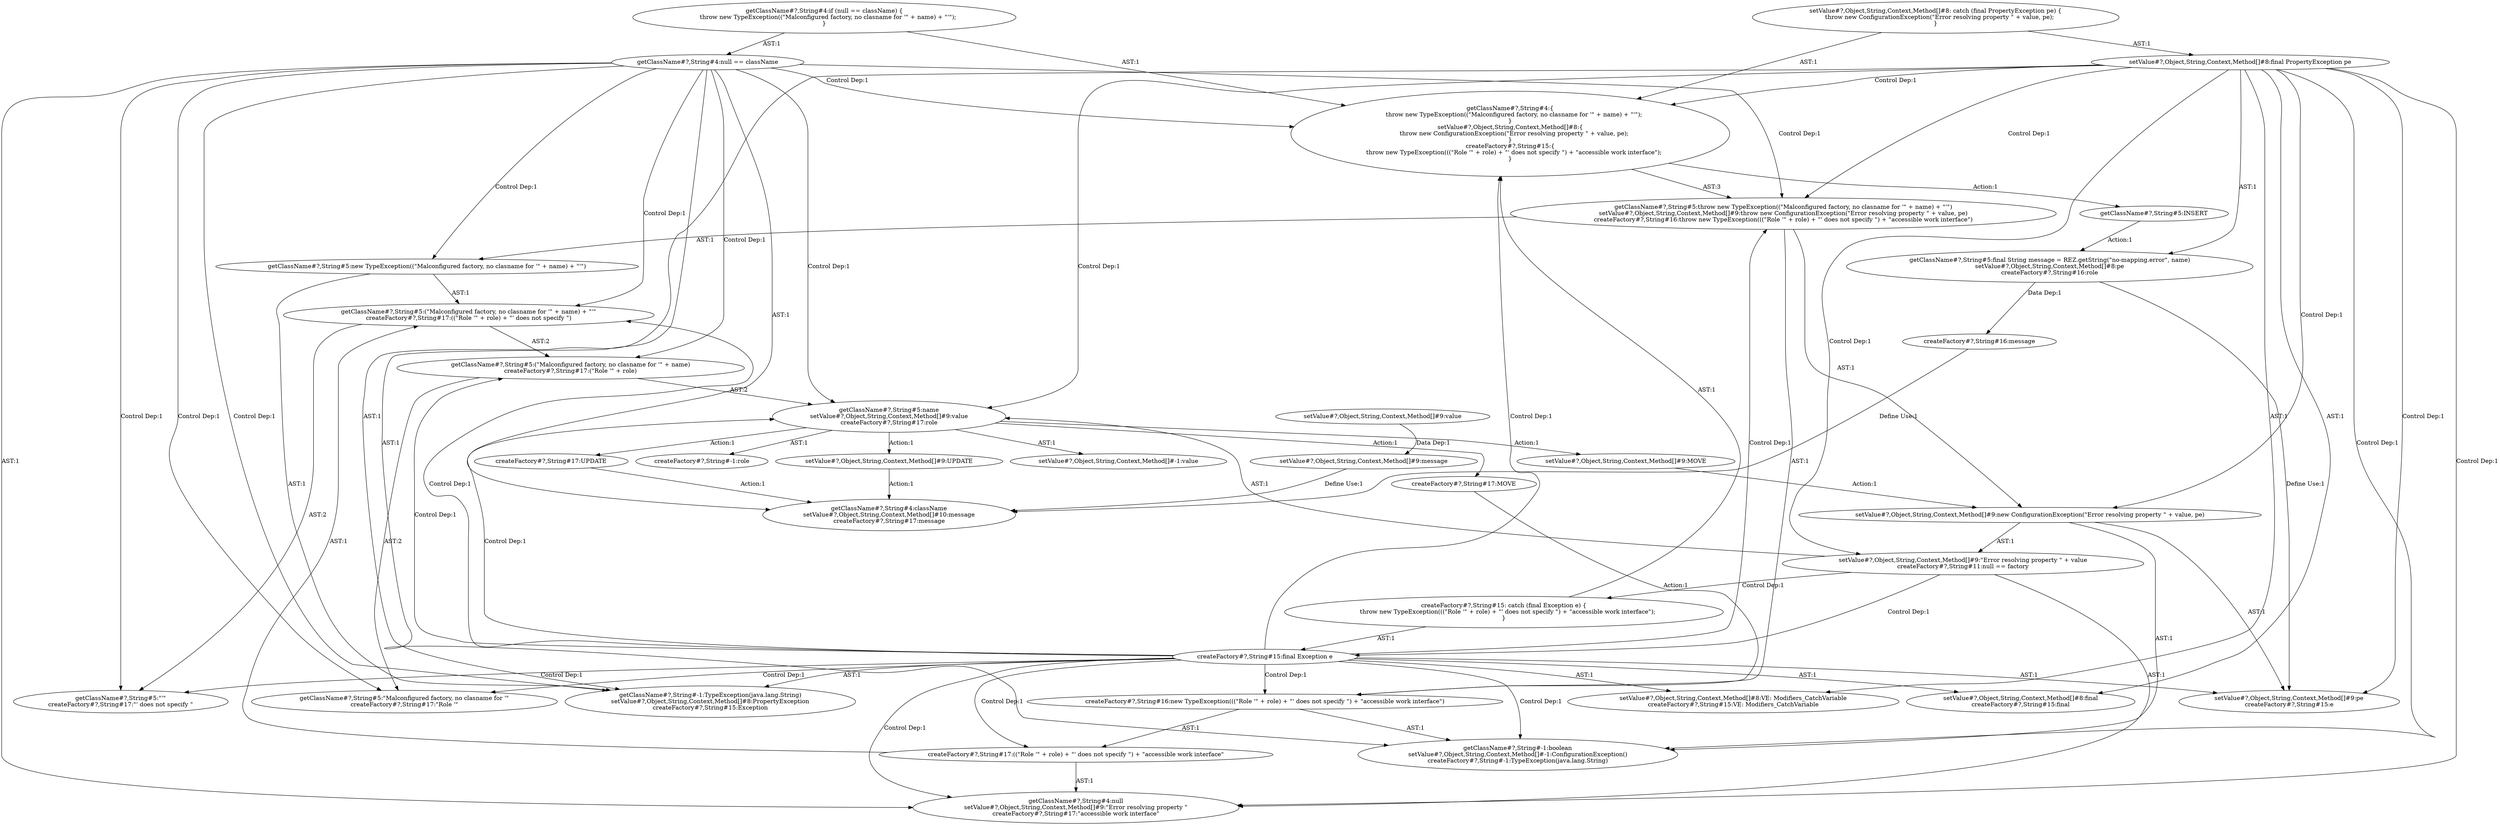 digraph "Pattern" {
0 [label="getClassName#?,String#5:INSERT" shape=ellipse]
1 [label="getClassName#?,String#4:\{
    throw new TypeException((\"Malconfigured factory, no clasname for '\" + name) + \"'\");
\}
setValue#?,Object,String,Context,Method[]#8:\{
    throw new ConfigurationException(\"Error resolving property \" + value, pe);
\}
createFactory#?,String#15:\{
    throw new TypeException(((\"Role '\" + role) + \"' does not specify \") + \"accessible work interface\");
\}" shape=ellipse]
2 [label="getClassName#?,String#4:null == className" shape=ellipse]
3 [label="getClassName#?,String#4:if (null == className) \{
    throw new TypeException((\"Malconfigured factory, no clasname for '\" + name) + \"'\");
\}" shape=ellipse]
4 [label="getClassName#?,String#-1:boolean
setValue#?,Object,String,Context,Method[]#-1:ConfigurationException()
createFactory#?,String#-1:TypeException(java.lang.String)" shape=ellipse]
5 [label="getClassName#?,String#4:null
setValue#?,Object,String,Context,Method[]#9:\"Error resolving property \"
createFactory#?,String#17:\"accessible work interface\"" shape=ellipse]
6 [label="getClassName#?,String#4:className
setValue#?,Object,String,Context,Method[]#10:message
createFactory#?,String#17:message" shape=ellipse]
7 [label="getClassName#?,String#5:throw new TypeException((\"Malconfigured factory, no clasname for '\" + name) + \"'\")
setValue#?,Object,String,Context,Method[]#9:throw new ConfigurationException(\"Error resolving property \" + value, pe)
createFactory#?,String#16:throw new TypeException(((\"Role '\" + role) + \"' does not specify \") + \"accessible work interface\")" shape=ellipse]
8 [label="getClassName#?,String#5:new TypeException((\"Malconfigured factory, no clasname for '\" + name) + \"'\")" shape=ellipse]
9 [label="getClassName#?,String#-1:TypeException(java.lang.String)
setValue#?,Object,String,Context,Method[]#8:PropertyException
createFactory#?,String#15:Exception" shape=ellipse]
10 [label="getClassName#?,String#5:(\"Malconfigured factory, no clasname for '\" + name) + \"'\"
createFactory#?,String#17:((\"Role '\" + role) + \"' does not specify \")" shape=ellipse]
11 [label="getClassName#?,String#5:(\"Malconfigured factory, no clasname for '\" + name)
createFactory#?,String#17:(\"Role '\" + role)" shape=ellipse]
12 [label="getClassName#?,String#5:\"Malconfigured factory, no clasname for '\"
createFactory#?,String#17:\"Role '\"" shape=ellipse]
13 [label="getClassName#?,String#5:name
setValue#?,Object,String,Context,Method[]#9:value
createFactory#?,String#17:role" shape=ellipse]
14 [label="getClassName#?,String#5:\"'\"
createFactory#?,String#17:\"' does not specify \"" shape=ellipse]
15 [label="getClassName#?,String#5:final String message = REZ.getString(\"no-mapping.error\", name)
setValue#?,Object,String,Context,Method[]#8:pe
createFactory#?,String#16:role" shape=ellipse]
16 [label="setValue#?,Object,String,Context,Method[]#9:\"Error resolving property \" + value
createFactory#?,String#11:null == factory" shape=ellipse]
17 [label="setValue#?,Object,String,Context,Method[]#8:VE: Modifiers_CatchVariable
createFactory#?,String#15:VE: Modifiers_CatchVariable" shape=ellipse]
18 [label="setValue#?,Object,String,Context,Method[]#9:MOVE" shape=ellipse]
19 [label="setValue#?,Object,String,Context,Method[]#9:pe
createFactory#?,String#15:e" shape=ellipse]
20 [label="setValue#?,Object,String,Context,Method[]#-1:value" shape=ellipse]
21 [label="setValue#?,Object,String,Context,Method[]#9:value" shape=ellipse]
22 [label="setValue#?,Object,String,Context,Method[]#8:final PropertyException pe" shape=ellipse]
23 [label="setValue#?,Object,String,Context,Method[]#8: catch (final PropertyException pe) \{
    throw new ConfigurationException(\"Error resolving property \" + value, pe);
\}" shape=ellipse]
24 [label="setValue#?,Object,String,Context,Method[]#8:final
createFactory#?,String#15:final" shape=ellipse]
25 [label="setValue#?,Object,String,Context,Method[]#9:message" shape=ellipse]
26 [label="setValue#?,Object,String,Context,Method[]#9:UPDATE" shape=ellipse]
27 [label="setValue#?,Object,String,Context,Method[]#9:new ConfigurationException(\"Error resolving property \" + value, pe)" shape=ellipse]
28 [label="createFactory#?,String#15:final Exception e" shape=ellipse]
29 [label="createFactory#?,String#15: catch (final Exception e) \{
    throw new TypeException(((\"Role '\" + role) + \"' does not specify \") + \"accessible work interface\");
\}" shape=ellipse]
30 [label="createFactory#?,String#16:message" shape=ellipse]
31 [label="createFactory#?,String#17:MOVE" shape=ellipse]
32 [label="createFactory#?,String#16:new TypeException(((\"Role '\" + role) + \"' does not specify \") + \"accessible work interface\")" shape=ellipse]
33 [label="createFactory#?,String#17:((\"Role '\" + role) + \"' does not specify \") + \"accessible work interface\"" shape=ellipse]
34 [label="createFactory#?,String#17:UPDATE" shape=ellipse]
35 [label="createFactory#?,String#-1:role" shape=ellipse]
0 -> 15 [label="Action:1"];
1 -> 0 [label="Action:1"];
1 -> 7 [label="AST:3"];
2 -> 1 [label="Control Dep:1"];
2 -> 4 [label="AST:1"];
2 -> 5 [label="AST:1"];
2 -> 6 [label="AST:1"];
2 -> 7 [label="Control Dep:1"];
2 -> 8 [label="Control Dep:1"];
2 -> 9 [label="Control Dep:1"];
2 -> 10 [label="Control Dep:1"];
2 -> 11 [label="Control Dep:1"];
2 -> 12 [label="Control Dep:1"];
2 -> 13 [label="Control Dep:1"];
2 -> 14 [label="Control Dep:1"];
3 -> 1 [label="AST:1"];
3 -> 2 [label="AST:1"];
7 -> 8 [label="AST:1"];
7 -> 27 [label="AST:1"];
7 -> 32 [label="AST:1"];
8 -> 9 [label="AST:1"];
8 -> 10 [label="AST:1"];
10 -> 11 [label="AST:2"];
10 -> 14 [label="AST:2"];
11 -> 12 [label="AST:2"];
11 -> 13 [label="AST:2"];
13 -> 18 [label="Action:1"];
13 -> 20 [label="AST:1"];
13 -> 26 [label="Action:1"];
13 -> 31 [label="Action:1"];
13 -> 34 [label="Action:1"];
13 -> 35 [label="AST:1"];
15 -> 19 [label="Define Use:1"];
15 -> 30 [label="Data Dep:1"];
16 -> 5 [label="AST:1"];
16 -> 13 [label="AST:1"];
16 -> 28 [label="Control Dep:1"];
16 -> 29 [label="Control Dep:1"];
18 -> 27 [label="Action:1"];
21 -> 25 [label="Data Dep:1"];
22 -> 16 [label="Control Dep:1"];
22 -> 17 [label="AST:1"];
22 -> 19 [label="Control Dep:1"];
22 -> 15 [label="AST:1"];
22 -> 9 [label="AST:1"];
22 -> 1 [label="Control Dep:1"];
22 -> 7 [label="Control Dep:1"];
22 -> 27 [label="Control Dep:1"];
22 -> 4 [label="Control Dep:1"];
22 -> 5 [label="Control Dep:1"];
22 -> 13 [label="Control Dep:1"];
22 -> 24 [label="AST:1"];
23 -> 22 [label="AST:1"];
23 -> 1 [label="AST:1"];
25 -> 6 [label="Define Use:1"];
26 -> 6 [label="Action:1"];
27 -> 16 [label="AST:1"];
27 -> 19 [label="AST:1"];
27 -> 4 [label="AST:1"];
28 -> 19 [label="AST:1"];
28 -> 9 [label="AST:1"];
28 -> 1 [label="Control Dep:1"];
28 -> 7 [label="Control Dep:1"];
28 -> 32 [label="Control Dep:1"];
28 -> 4 [label="Control Dep:1"];
28 -> 33 [label="Control Dep:1"];
28 -> 10 [label="Control Dep:1"];
28 -> 11 [label="Control Dep:1"];
28 -> 12 [label="Control Dep:1"];
28 -> 13 [label="Control Dep:1"];
28 -> 14 [label="Control Dep:1"];
28 -> 5 [label="Control Dep:1"];
28 -> 17 [label="AST:1"];
28 -> 24 [label="AST:1"];
29 -> 28 [label="AST:1"];
29 -> 1 [label="AST:1"];
30 -> 6 [label="Define Use:1"];
31 -> 32 [label="Action:1"];
32 -> 4 [label="AST:1"];
32 -> 33 [label="AST:1"];
33 -> 10 [label="AST:1"];
33 -> 5 [label="AST:1"];
34 -> 6 [label="Action:1"];
}